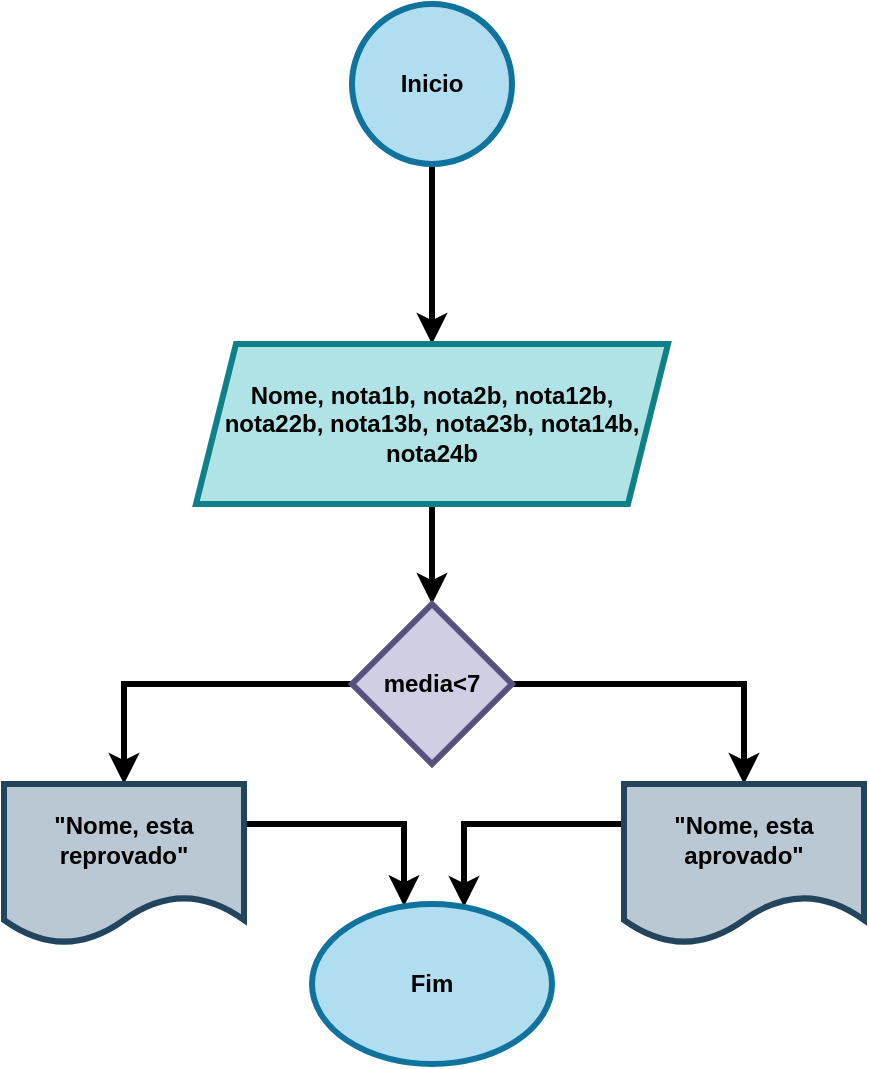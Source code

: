 <mxfile version="21.3.4" type="google">
  <diagram name="Página-1" id="_DeqkcmVjhcO3u91vnum">
    <mxGraphModel grid="1" page="1" gridSize="10" guides="1" tooltips="1" connect="1" arrows="1" fold="1" pageScale="1" pageWidth="827" pageHeight="1169" math="0" shadow="0">
      <root>
        <mxCell id="0" />
        <mxCell id="1" parent="0" />
        <mxCell id="YFztM4BEIEYdHLUaGDGK-3" value="" style="edgeStyle=orthogonalEdgeStyle;rounded=0;orthogonalLoop=1;jettySize=auto;html=1;strokeWidth=3;fontStyle=1" edge="1" parent="1" source="YFztM4BEIEYdHLUaGDGK-1" target="YFztM4BEIEYdHLUaGDGK-2">
          <mxGeometry relative="1" as="geometry" />
        </mxCell>
        <mxCell id="YFztM4BEIEYdHLUaGDGK-1" value="Inicio" style="ellipse;whiteSpace=wrap;html=1;aspect=fixed;strokeWidth=3;fontStyle=1;fillColor=#b1ddf0;strokeColor=#10739e;" vertex="1" parent="1">
          <mxGeometry x="374" y="10" width="80" height="80" as="geometry" />
        </mxCell>
        <mxCell id="YFztM4BEIEYdHLUaGDGK-5" value="" style="edgeStyle=orthogonalEdgeStyle;rounded=0;orthogonalLoop=1;jettySize=auto;html=1;strokeWidth=3;fontStyle=1" edge="1" parent="1" source="YFztM4BEIEYdHLUaGDGK-2" target="YFztM4BEIEYdHLUaGDGK-4">
          <mxGeometry relative="1" as="geometry" />
        </mxCell>
        <mxCell id="YFztM4BEIEYdHLUaGDGK-2" value="Nome, nota1b, nota2b, nota12b, nota22b, nota13b, nota23b, nota14b, nota24b" style="shape=parallelogram;perimeter=parallelogramPerimeter;whiteSpace=wrap;html=1;fixedSize=1;strokeWidth=3;fontStyle=1;fillColor=#b0e3e6;strokeColor=#0e8088;fontSize=12;" vertex="1" parent="1">
          <mxGeometry x="296" y="180" width="236" height="80" as="geometry" />
        </mxCell>
        <mxCell id="YFztM4BEIEYdHLUaGDGK-7" value="" style="edgeStyle=orthogonalEdgeStyle;rounded=0;orthogonalLoop=1;jettySize=auto;html=1;strokeWidth=3;fontStyle=1" edge="1" parent="1" source="YFztM4BEIEYdHLUaGDGK-4" target="YFztM4BEIEYdHLUaGDGK-6">
          <mxGeometry relative="1" as="geometry" />
        </mxCell>
        <mxCell id="YFztM4BEIEYdHLUaGDGK-9" value="" style="edgeStyle=orthogonalEdgeStyle;rounded=0;orthogonalLoop=1;jettySize=auto;html=1;strokeWidth=3;fontStyle=1" edge="1" parent="1" source="YFztM4BEIEYdHLUaGDGK-4" target="YFztM4BEIEYdHLUaGDGK-8">
          <mxGeometry relative="1" as="geometry" />
        </mxCell>
        <mxCell id="YFztM4BEIEYdHLUaGDGK-4" value="media&amp;lt;7" style="rhombus;whiteSpace=wrap;html=1;strokeWidth=3;fontStyle=1;fillColor=#d0cee2;strokeColor=#56517e;" vertex="1" parent="1">
          <mxGeometry x="374" y="310" width="80" height="80" as="geometry" />
        </mxCell>
        <mxCell id="YFztM4BEIEYdHLUaGDGK-11" value="" style="edgeStyle=orthogonalEdgeStyle;rounded=0;orthogonalLoop=1;jettySize=auto;html=1;strokeWidth=3;fontStyle=1" edge="1" parent="1" source="YFztM4BEIEYdHLUaGDGK-6" target="YFztM4BEIEYdHLUaGDGK-10">
          <mxGeometry relative="1" as="geometry">
            <Array as="points">
              <mxPoint x="400" y="420" />
            </Array>
          </mxGeometry>
        </mxCell>
        <mxCell id="YFztM4BEIEYdHLUaGDGK-6" value="&quot;Nome, esta reprovado&quot;" style="shape=document;whiteSpace=wrap;html=1;boundedLbl=1;strokeWidth=3;fontStyle=1;fillColor=#bac8d3;strokeColor=#23445d;" vertex="1" parent="1">
          <mxGeometry x="200" y="400" width="120" height="80" as="geometry" />
        </mxCell>
        <mxCell id="YFztM4BEIEYdHLUaGDGK-12" value="" style="edgeStyle=orthogonalEdgeStyle;rounded=0;orthogonalLoop=1;jettySize=auto;html=1;strokeWidth=3;fontStyle=1" edge="1" parent="1" source="YFztM4BEIEYdHLUaGDGK-8" target="YFztM4BEIEYdHLUaGDGK-10">
          <mxGeometry relative="1" as="geometry">
            <Array as="points">
              <mxPoint x="430" y="420" />
            </Array>
          </mxGeometry>
        </mxCell>
        <mxCell id="YFztM4BEIEYdHLUaGDGK-8" value="&quot;Nome, esta aprovado&quot;" style="shape=document;whiteSpace=wrap;html=1;boundedLbl=1;strokeWidth=3;fontStyle=1;fillColor=#bac8d3;strokeColor=#23445d;" vertex="1" parent="1">
          <mxGeometry x="510" y="400" width="120" height="80" as="geometry" />
        </mxCell>
        <mxCell id="YFztM4BEIEYdHLUaGDGK-10" value="Fim" style="ellipse;whiteSpace=wrap;html=1;strokeWidth=3;fontStyle=1;fillColor=#b1ddf0;strokeColor=#10739e;" vertex="1" parent="1">
          <mxGeometry x="354" y="460" width="120" height="80" as="geometry" />
        </mxCell>
      </root>
    </mxGraphModel>
  </diagram>
</mxfile>
